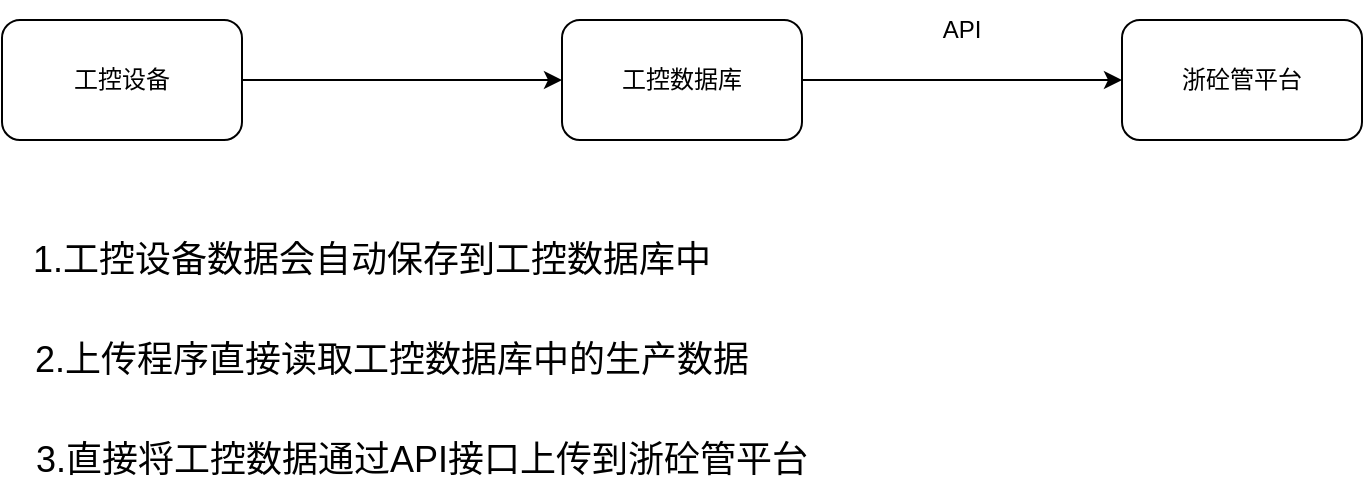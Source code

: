 <mxfile version="20.7.4" type="github">
  <diagram id="03CdtlfjuE8w9teT2pfl" name="第 1 页">
    <mxGraphModel dx="2226" dy="1124" grid="1" gridSize="10" guides="1" tooltips="1" connect="1" arrows="1" fold="1" page="1" pageScale="1" pageWidth="827" pageHeight="1169" math="0" shadow="0">
      <root>
        <mxCell id="0" />
        <mxCell id="1" parent="0" />
        <mxCell id="QsrsbOHXdL7Bp1kiGKoi-3" style="edgeStyle=orthogonalEdgeStyle;rounded=0;orthogonalLoop=1;jettySize=auto;html=1;entryX=0;entryY=0.5;entryDx=0;entryDy=0;" edge="1" parent="1" source="QsrsbOHXdL7Bp1kiGKoi-1" target="QsrsbOHXdL7Bp1kiGKoi-2">
          <mxGeometry relative="1" as="geometry" />
        </mxCell>
        <mxCell id="QsrsbOHXdL7Bp1kiGKoi-1" value="工控设备" style="rounded=1;whiteSpace=wrap;html=1;" vertex="1" parent="1">
          <mxGeometry x="40" y="140" width="120" height="60" as="geometry" />
        </mxCell>
        <mxCell id="QsrsbOHXdL7Bp1kiGKoi-5" style="edgeStyle=orthogonalEdgeStyle;rounded=0;orthogonalLoop=1;jettySize=auto;html=1;" edge="1" parent="1" source="QsrsbOHXdL7Bp1kiGKoi-2" target="QsrsbOHXdL7Bp1kiGKoi-4">
          <mxGeometry relative="1" as="geometry" />
        </mxCell>
        <mxCell id="QsrsbOHXdL7Bp1kiGKoi-2" value="工控数据库" style="rounded=1;whiteSpace=wrap;html=1;" vertex="1" parent="1">
          <mxGeometry x="320" y="140" width="120" height="60" as="geometry" />
        </mxCell>
        <mxCell id="QsrsbOHXdL7Bp1kiGKoi-4" value="浙砼管平台" style="rounded=1;whiteSpace=wrap;html=1;" vertex="1" parent="1">
          <mxGeometry x="600" y="140" width="120" height="60" as="geometry" />
        </mxCell>
        <mxCell id="QsrsbOHXdL7Bp1kiGKoi-8" value="API" style="text;strokeColor=none;align=center;fillColor=none;html=1;verticalAlign=middle;whiteSpace=wrap;rounded=0;" vertex="1" parent="1">
          <mxGeometry x="490" y="130" width="60" height="30" as="geometry" />
        </mxCell>
        <mxCell id="QsrsbOHXdL7Bp1kiGKoi-10" value="&lt;font style=&quot;font-size: 18px;&quot;&gt;1.工控设备数据会自动保存到工控数据库中&lt;/font&gt;" style="text;strokeColor=none;align=center;fillColor=none;html=1;verticalAlign=middle;whiteSpace=wrap;rounded=0;" vertex="1" parent="1">
          <mxGeometry x="40" y="240" width="370" height="40" as="geometry" />
        </mxCell>
        <mxCell id="QsrsbOHXdL7Bp1kiGKoi-11" value="&lt;font style=&quot;font-size: 18px;&quot;&gt;2.上传程序直接读取工控数据库中的生产数据&lt;/font&gt;" style="text;strokeColor=none;align=center;fillColor=none;html=1;verticalAlign=middle;whiteSpace=wrap;rounded=0;" vertex="1" parent="1">
          <mxGeometry x="40" y="290" width="390" height="40" as="geometry" />
        </mxCell>
        <mxCell id="QsrsbOHXdL7Bp1kiGKoi-12" value="&lt;font style=&quot;font-size: 18px;&quot;&gt;3.直接将工控数据通过API接口上传到浙砼管平台&lt;/font&gt;" style="text;strokeColor=none;align=center;fillColor=none;html=1;verticalAlign=middle;whiteSpace=wrap;rounded=0;" vertex="1" parent="1">
          <mxGeometry x="40" y="340" width="420" height="40" as="geometry" />
        </mxCell>
      </root>
    </mxGraphModel>
  </diagram>
</mxfile>
